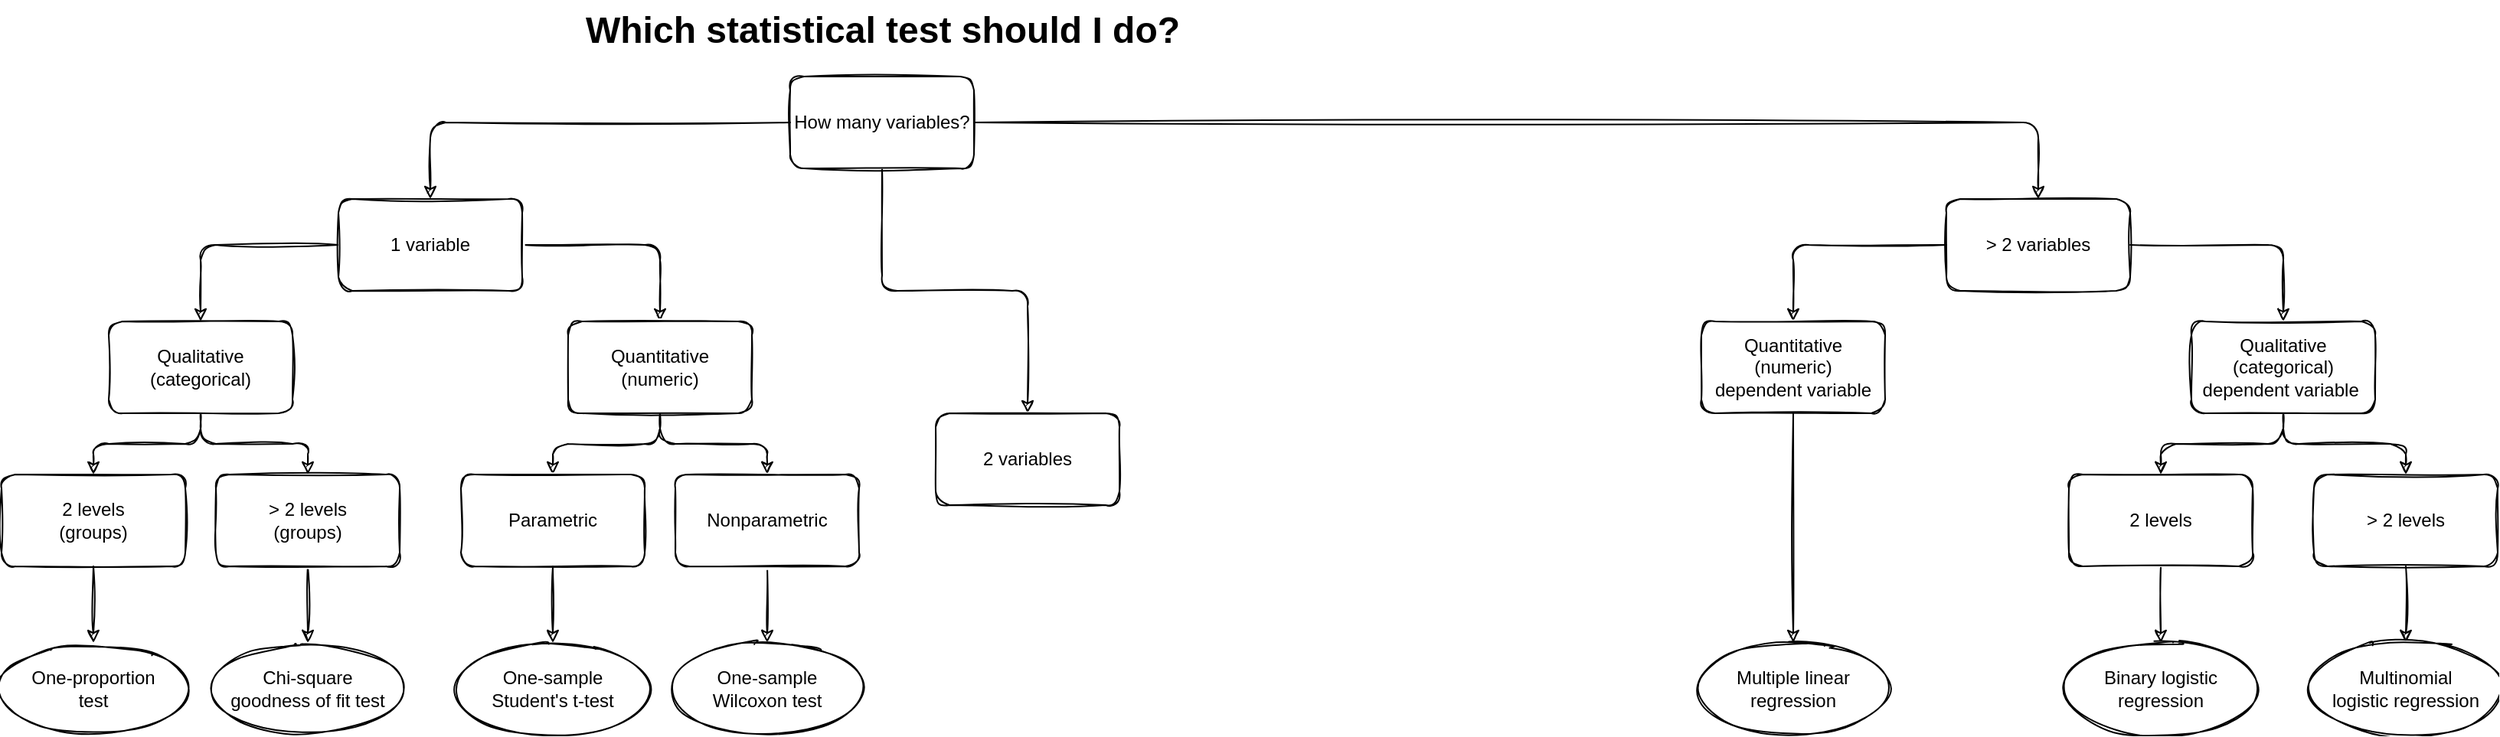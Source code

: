 <mxfile version="15.7.4" type="github">
  <diagram id="C5RBs43oDa-KdzZeNtuy" name="Page-1">
    <mxGraphModel dx="1310" dy="773" grid="1" gridSize="10" guides="1" tooltips="1" connect="1" arrows="1" fold="1" page="1" pageScale="1" pageWidth="1654" pageHeight="1169" math="0" shadow="0">
      <root>
        <mxCell id="WIyWlLk6GJQsqaUBKTNV-0" />
        <mxCell id="WIyWlLk6GJQsqaUBKTNV-1" parent="WIyWlLk6GJQsqaUBKTNV-0" />
        <mxCell id="JAMrZ0qrhWs-7ivVAUOF-1" value="Which statistical test should I do?" style="text;strokeColor=none;fillColor=none;html=1;fontSize=24;fontStyle=1;verticalAlign=middle;align=center;rounded=1;sketch=1;" parent="WIyWlLk6GJQsqaUBKTNV-1" vertex="1">
          <mxGeometry x="535" y="10" width="100" height="40" as="geometry" />
        </mxCell>
        <mxCell id="MVwHB6ay0Yw3TeFJw84J-4" value="" style="edgeStyle=orthogonalEdgeStyle;orthogonalLoop=1;jettySize=auto;html=1;sketch=1;" edge="1" parent="WIyWlLk6GJQsqaUBKTNV-1" source="MVwHB6ay0Yw3TeFJw84J-2" target="MVwHB6ay0Yw3TeFJw84J-3">
          <mxGeometry relative="1" as="geometry" />
        </mxCell>
        <mxCell id="MVwHB6ay0Yw3TeFJw84J-8" value="" style="edgeStyle=orthogonalEdgeStyle;orthogonalLoop=1;jettySize=auto;html=1;sketch=1;" edge="1" parent="WIyWlLk6GJQsqaUBKTNV-1" source="MVwHB6ay0Yw3TeFJw84J-2" target="MVwHB6ay0Yw3TeFJw84J-7">
          <mxGeometry relative="1" as="geometry" />
        </mxCell>
        <mxCell id="MVwHB6ay0Yw3TeFJw84J-63" style="edgeStyle=orthogonalEdgeStyle;rounded=1;sketch=1;orthogonalLoop=1;jettySize=auto;html=1;exitX=0.5;exitY=1;exitDx=0;exitDy=0;entryX=0.5;entryY=0;entryDx=0;entryDy=0;" edge="1" parent="WIyWlLk6GJQsqaUBKTNV-1" source="MVwHB6ay0Yw3TeFJw84J-2" target="MVwHB6ay0Yw3TeFJw84J-5">
          <mxGeometry relative="1" as="geometry" />
        </mxCell>
        <mxCell id="MVwHB6ay0Yw3TeFJw84J-2" value="How many variables?" style="whiteSpace=wrap;html=1;rounded=1;sketch=1;" vertex="1" parent="WIyWlLk6GJQsqaUBKTNV-1">
          <mxGeometry x="525" y="60" width="120" height="60" as="geometry" />
        </mxCell>
        <mxCell id="MVwHB6ay0Yw3TeFJw84J-45" style="edgeStyle=orthogonalEdgeStyle;rounded=1;sketch=1;orthogonalLoop=1;jettySize=auto;html=1;exitX=1;exitY=0.5;exitDx=0;exitDy=0;entryX=0.5;entryY=0;entryDx=0;entryDy=0;" edge="1" parent="WIyWlLk6GJQsqaUBKTNV-1" source="MVwHB6ay0Yw3TeFJw84J-3" target="MVwHB6ay0Yw3TeFJw84J-14">
          <mxGeometry relative="1" as="geometry" />
        </mxCell>
        <mxCell id="MVwHB6ay0Yw3TeFJw84J-46" style="edgeStyle=orthogonalEdgeStyle;rounded=1;sketch=1;orthogonalLoop=1;jettySize=auto;html=1;exitX=0;exitY=0.5;exitDx=0;exitDy=0;entryX=0.5;entryY=0;entryDx=0;entryDy=0;" edge="1" parent="WIyWlLk6GJQsqaUBKTNV-1" source="MVwHB6ay0Yw3TeFJw84J-3" target="MVwHB6ay0Yw3TeFJw84J-12">
          <mxGeometry relative="1" as="geometry" />
        </mxCell>
        <mxCell id="MVwHB6ay0Yw3TeFJw84J-3" value="1 variable" style="whiteSpace=wrap;html=1;rounded=1;sketch=1;" vertex="1" parent="WIyWlLk6GJQsqaUBKTNV-1">
          <mxGeometry x="230" y="140" width="120" height="60" as="geometry" />
        </mxCell>
        <mxCell id="MVwHB6ay0Yw3TeFJw84J-5" value="2 variables" style="whiteSpace=wrap;html=1;rounded=1;sketch=1;" vertex="1" parent="WIyWlLk6GJQsqaUBKTNV-1">
          <mxGeometry x="620" y="280" width="120" height="60" as="geometry" />
        </mxCell>
        <mxCell id="MVwHB6ay0Yw3TeFJw84J-50" value="" style="edgeStyle=orthogonalEdgeStyle;rounded=1;sketch=1;orthogonalLoop=1;jettySize=auto;html=1;" edge="1" parent="WIyWlLk6GJQsqaUBKTNV-1" source="MVwHB6ay0Yw3TeFJw84J-7" target="MVwHB6ay0Yw3TeFJw84J-49">
          <mxGeometry relative="1" as="geometry" />
        </mxCell>
        <mxCell id="MVwHB6ay0Yw3TeFJw84J-52" value="" style="edgeStyle=orthogonalEdgeStyle;rounded=1;sketch=1;orthogonalLoop=1;jettySize=auto;html=1;" edge="1" parent="WIyWlLk6GJQsqaUBKTNV-1" source="MVwHB6ay0Yw3TeFJw84J-7" target="MVwHB6ay0Yw3TeFJw84J-51">
          <mxGeometry relative="1" as="geometry" />
        </mxCell>
        <mxCell id="MVwHB6ay0Yw3TeFJw84J-7" value="&amp;gt; 2 variables" style="whiteSpace=wrap;html=1;rounded=1;sketch=1;" vertex="1" parent="WIyWlLk6GJQsqaUBKTNV-1">
          <mxGeometry x="1280" y="140" width="120" height="60" as="geometry" />
        </mxCell>
        <mxCell id="MVwHB6ay0Yw3TeFJw84J-27" value="" style="edgeStyle=orthogonalEdgeStyle;rounded=1;sketch=1;orthogonalLoop=1;jettySize=auto;html=1;" edge="1" parent="WIyWlLk6GJQsqaUBKTNV-1" source="MVwHB6ay0Yw3TeFJw84J-12" target="MVwHB6ay0Yw3TeFJw84J-26">
          <mxGeometry relative="1" as="geometry" />
        </mxCell>
        <mxCell id="MVwHB6ay0Yw3TeFJw84J-28" style="edgeStyle=orthogonalEdgeStyle;rounded=1;sketch=1;orthogonalLoop=1;jettySize=auto;html=1;exitX=0.5;exitY=1;exitDx=0;exitDy=0;" edge="1" parent="WIyWlLk6GJQsqaUBKTNV-1" source="MVwHB6ay0Yw3TeFJw84J-12" target="MVwHB6ay0Yw3TeFJw84J-29">
          <mxGeometry relative="1" as="geometry">
            <mxPoint x="210" y="380" as="targetPoint" />
          </mxGeometry>
        </mxCell>
        <mxCell id="MVwHB6ay0Yw3TeFJw84J-12" value="Qualitative (categorical)" style="whiteSpace=wrap;html=1;rounded=1;sketch=1;" vertex="1" parent="WIyWlLk6GJQsqaUBKTNV-1">
          <mxGeometry x="80" y="220" width="120" height="60" as="geometry" />
        </mxCell>
        <mxCell id="MVwHB6ay0Yw3TeFJw84J-39" value="" style="edgeStyle=orthogonalEdgeStyle;rounded=1;sketch=1;orthogonalLoop=1;jettySize=auto;html=1;" edge="1" parent="WIyWlLk6GJQsqaUBKTNV-1" source="MVwHB6ay0Yw3TeFJw84J-14" target="MVwHB6ay0Yw3TeFJw84J-38">
          <mxGeometry relative="1" as="geometry" />
        </mxCell>
        <mxCell id="MVwHB6ay0Yw3TeFJw84J-44" style="edgeStyle=orthogonalEdgeStyle;rounded=1;sketch=1;orthogonalLoop=1;jettySize=auto;html=1;exitX=0.5;exitY=1;exitDx=0;exitDy=0;entryX=0.5;entryY=0;entryDx=0;entryDy=0;" edge="1" parent="WIyWlLk6GJQsqaUBKTNV-1" source="MVwHB6ay0Yw3TeFJw84J-14" target="MVwHB6ay0Yw3TeFJw84J-36">
          <mxGeometry relative="1" as="geometry" />
        </mxCell>
        <mxCell id="MVwHB6ay0Yw3TeFJw84J-14" value="Quantitative (numeric)" style="whiteSpace=wrap;html=1;rounded=1;sketch=1;" vertex="1" parent="WIyWlLk6GJQsqaUBKTNV-1">
          <mxGeometry x="380" y="220" width="120" height="60" as="geometry" />
        </mxCell>
        <mxCell id="MVwHB6ay0Yw3TeFJw84J-33" value="" style="edgeStyle=orthogonalEdgeStyle;rounded=1;sketch=1;orthogonalLoop=1;jettySize=auto;html=1;" edge="1" parent="WIyWlLk6GJQsqaUBKTNV-1" source="MVwHB6ay0Yw3TeFJw84J-26" target="MVwHB6ay0Yw3TeFJw84J-32">
          <mxGeometry relative="1" as="geometry" />
        </mxCell>
        <mxCell id="MVwHB6ay0Yw3TeFJw84J-26" value="2 levels&lt;br&gt;(groups)" style="whiteSpace=wrap;html=1;rounded=1;sketch=1;" vertex="1" parent="WIyWlLk6GJQsqaUBKTNV-1">
          <mxGeometry x="10" y="320" width="120" height="60" as="geometry" />
        </mxCell>
        <mxCell id="MVwHB6ay0Yw3TeFJw84J-35" value="" style="edgeStyle=orthogonalEdgeStyle;rounded=1;sketch=1;orthogonalLoop=1;jettySize=auto;html=1;" edge="1" parent="WIyWlLk6GJQsqaUBKTNV-1" source="MVwHB6ay0Yw3TeFJw84J-29" target="MVwHB6ay0Yw3TeFJw84J-34">
          <mxGeometry relative="1" as="geometry" />
        </mxCell>
        <mxCell id="MVwHB6ay0Yw3TeFJw84J-29" value="&amp;gt; 2 levels&lt;br&gt;(groups)" style="rounded=1;whiteSpace=wrap;html=1;sketch=1;" vertex="1" parent="WIyWlLk6GJQsqaUBKTNV-1">
          <mxGeometry x="150" y="320" width="120" height="60" as="geometry" />
        </mxCell>
        <mxCell id="MVwHB6ay0Yw3TeFJw84J-32" value="One-proportion&lt;br&gt;test" style="ellipse;whiteSpace=wrap;html=1;rounded=1;sketch=1;" vertex="1" parent="WIyWlLk6GJQsqaUBKTNV-1">
          <mxGeometry x="10" y="430" width="120" height="60" as="geometry" />
        </mxCell>
        <mxCell id="MVwHB6ay0Yw3TeFJw84J-34" value="Chi-square&lt;br&gt;goodness of fit test" style="ellipse;whiteSpace=wrap;html=1;rounded=1;sketch=1;" vertex="1" parent="WIyWlLk6GJQsqaUBKTNV-1">
          <mxGeometry x="150" y="430" width="120" height="60" as="geometry" />
        </mxCell>
        <mxCell id="MVwHB6ay0Yw3TeFJw84J-41" value="" style="edgeStyle=orthogonalEdgeStyle;rounded=1;sketch=1;orthogonalLoop=1;jettySize=auto;html=1;" edge="1" parent="WIyWlLk6GJQsqaUBKTNV-1" source="MVwHB6ay0Yw3TeFJw84J-36" target="MVwHB6ay0Yw3TeFJw84J-40">
          <mxGeometry relative="1" as="geometry" />
        </mxCell>
        <mxCell id="MVwHB6ay0Yw3TeFJw84J-36" value="Parametric" style="whiteSpace=wrap;html=1;rounded=1;sketch=1;" vertex="1" parent="WIyWlLk6GJQsqaUBKTNV-1">
          <mxGeometry x="310" y="320" width="120" height="60" as="geometry" />
        </mxCell>
        <mxCell id="MVwHB6ay0Yw3TeFJw84J-43" value="" style="edgeStyle=orthogonalEdgeStyle;rounded=1;sketch=1;orthogonalLoop=1;jettySize=auto;html=1;" edge="1" parent="WIyWlLk6GJQsqaUBKTNV-1" source="MVwHB6ay0Yw3TeFJw84J-38" target="MVwHB6ay0Yw3TeFJw84J-42">
          <mxGeometry relative="1" as="geometry" />
        </mxCell>
        <mxCell id="MVwHB6ay0Yw3TeFJw84J-38" value="Nonparametric" style="whiteSpace=wrap;html=1;rounded=1;sketch=1;" vertex="1" parent="WIyWlLk6GJQsqaUBKTNV-1">
          <mxGeometry x="450" y="320" width="120" height="60" as="geometry" />
        </mxCell>
        <mxCell id="MVwHB6ay0Yw3TeFJw84J-40" value="One-sample Student&#39;s t-test" style="ellipse;whiteSpace=wrap;html=1;rounded=1;sketch=1;" vertex="1" parent="WIyWlLk6GJQsqaUBKTNV-1">
          <mxGeometry x="310" y="430" width="120" height="60" as="geometry" />
        </mxCell>
        <mxCell id="MVwHB6ay0Yw3TeFJw84J-42" value="One-sample&lt;br&gt;Wilcoxon test" style="ellipse;whiteSpace=wrap;html=1;rounded=1;sketch=1;" vertex="1" parent="WIyWlLk6GJQsqaUBKTNV-1">
          <mxGeometry x="450" y="430" width="120" height="60" as="geometry" />
        </mxCell>
        <mxCell id="MVwHB6ay0Yw3TeFJw84J-54" value="" style="edgeStyle=orthogonalEdgeStyle;rounded=1;sketch=1;orthogonalLoop=1;jettySize=auto;html=1;" edge="1" parent="WIyWlLk6GJQsqaUBKTNV-1" source="MVwHB6ay0Yw3TeFJw84J-49" target="MVwHB6ay0Yw3TeFJw84J-53">
          <mxGeometry relative="1" as="geometry" />
        </mxCell>
        <mxCell id="MVwHB6ay0Yw3TeFJw84J-49" value="Quantitative (numeric)&lt;br&gt;dependent variable" style="whiteSpace=wrap;html=1;rounded=1;sketch=1;" vertex="1" parent="WIyWlLk6GJQsqaUBKTNV-1">
          <mxGeometry x="1120" y="220" width="120" height="60" as="geometry" />
        </mxCell>
        <mxCell id="MVwHB6ay0Yw3TeFJw84J-56" value="" style="edgeStyle=orthogonalEdgeStyle;rounded=1;sketch=1;orthogonalLoop=1;jettySize=auto;html=1;exitX=0.5;exitY=1;exitDx=0;exitDy=0;" edge="1" parent="WIyWlLk6GJQsqaUBKTNV-1" source="MVwHB6ay0Yw3TeFJw84J-51" target="MVwHB6ay0Yw3TeFJw84J-55">
          <mxGeometry relative="1" as="geometry" />
        </mxCell>
        <mxCell id="MVwHB6ay0Yw3TeFJw84J-62" value="" style="edgeStyle=orthogonalEdgeStyle;rounded=1;sketch=1;orthogonalLoop=1;jettySize=auto;html=1;" edge="1" parent="WIyWlLk6GJQsqaUBKTNV-1" source="MVwHB6ay0Yw3TeFJw84J-51" target="MVwHB6ay0Yw3TeFJw84J-61">
          <mxGeometry relative="1" as="geometry" />
        </mxCell>
        <mxCell id="MVwHB6ay0Yw3TeFJw84J-51" value="Qualitative (categorical) dependent variable&amp;nbsp;" style="whiteSpace=wrap;html=1;rounded=1;sketch=1;" vertex="1" parent="WIyWlLk6GJQsqaUBKTNV-1">
          <mxGeometry x="1440" y="220" width="120" height="60" as="geometry" />
        </mxCell>
        <mxCell id="MVwHB6ay0Yw3TeFJw84J-53" value="Multiple linear regression" style="ellipse;whiteSpace=wrap;html=1;rounded=1;sketch=1;" vertex="1" parent="WIyWlLk6GJQsqaUBKTNV-1">
          <mxGeometry x="1120" y="430" width="120" height="60" as="geometry" />
        </mxCell>
        <mxCell id="MVwHB6ay0Yw3TeFJw84J-58" value="" style="edgeStyle=orthogonalEdgeStyle;rounded=1;sketch=1;orthogonalLoop=1;jettySize=auto;html=1;" edge="1" parent="WIyWlLk6GJQsqaUBKTNV-1" source="MVwHB6ay0Yw3TeFJw84J-55" target="MVwHB6ay0Yw3TeFJw84J-57">
          <mxGeometry relative="1" as="geometry" />
        </mxCell>
        <mxCell id="MVwHB6ay0Yw3TeFJw84J-60" value="" style="edgeStyle=orthogonalEdgeStyle;rounded=1;sketch=1;orthogonalLoop=1;jettySize=auto;html=1;exitX=0.5;exitY=1;exitDx=0;exitDy=0;" edge="1" parent="WIyWlLk6GJQsqaUBKTNV-1" source="MVwHB6ay0Yw3TeFJw84J-61" target="MVwHB6ay0Yw3TeFJw84J-59">
          <mxGeometry relative="1" as="geometry" />
        </mxCell>
        <mxCell id="MVwHB6ay0Yw3TeFJw84J-55" value="2 levels" style="whiteSpace=wrap;html=1;rounded=1;sketch=1;" vertex="1" parent="WIyWlLk6GJQsqaUBKTNV-1">
          <mxGeometry x="1360" y="320" width="120" height="60" as="geometry" />
        </mxCell>
        <mxCell id="MVwHB6ay0Yw3TeFJw84J-57" value="Binary logistic regression" style="ellipse;whiteSpace=wrap;html=1;rounded=1;sketch=1;" vertex="1" parent="WIyWlLk6GJQsqaUBKTNV-1">
          <mxGeometry x="1360" y="430" width="120" height="60" as="geometry" />
        </mxCell>
        <mxCell id="MVwHB6ay0Yw3TeFJw84J-59" value="Multinomial&lt;br&gt;logistic regression" style="ellipse;whiteSpace=wrap;html=1;rounded=1;sketch=1;" vertex="1" parent="WIyWlLk6GJQsqaUBKTNV-1">
          <mxGeometry x="1520" y="430" width="120" height="60" as="geometry" />
        </mxCell>
        <mxCell id="MVwHB6ay0Yw3TeFJw84J-61" value="&amp;gt; 2 levels" style="whiteSpace=wrap;html=1;rounded=1;sketch=1;" vertex="1" parent="WIyWlLk6GJQsqaUBKTNV-1">
          <mxGeometry x="1520" y="320" width="120" height="60" as="geometry" />
        </mxCell>
      </root>
    </mxGraphModel>
  </diagram>
</mxfile>
